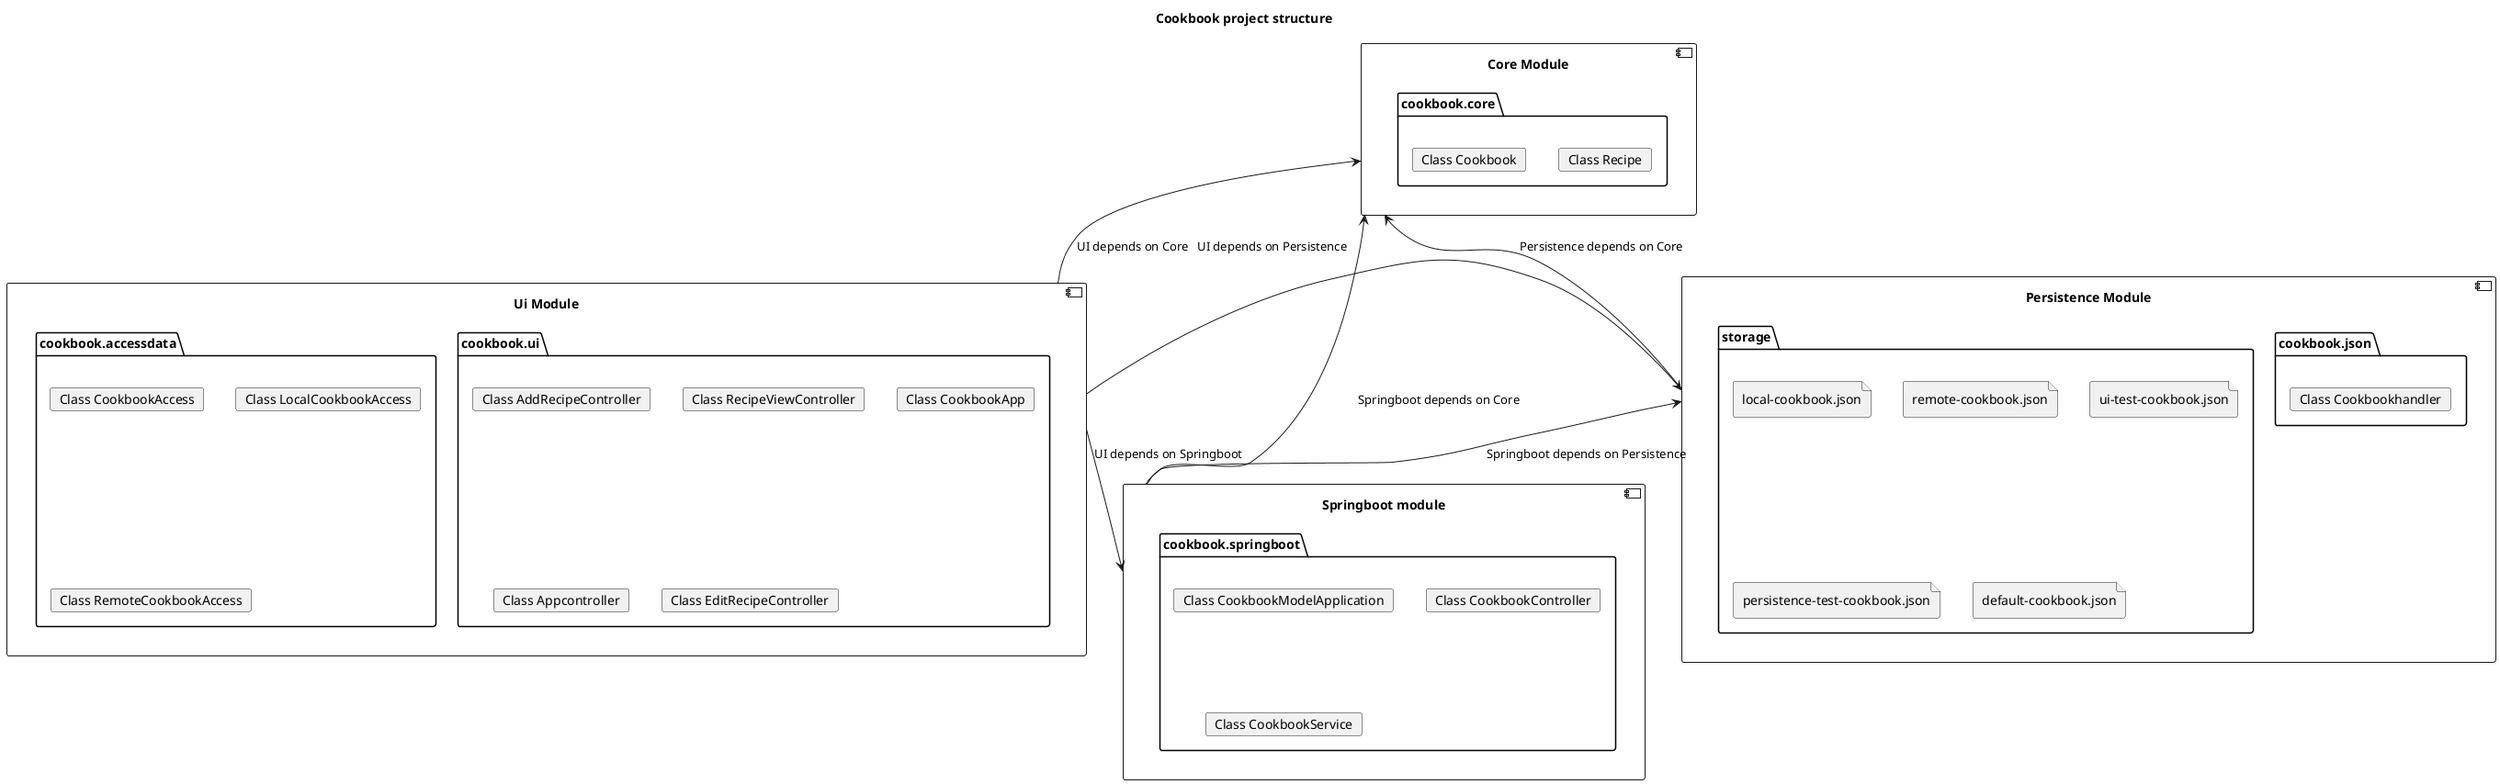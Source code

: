 @startuml cookbook
title "Cookbook project structure" 

component "Core Module" as core {
  package cookbook.core {
    card "Class Recipe"
    card "Class Cookbook"   
}
}

component "Persistence Module" as persistence {
  package cookbook.json {
      card "Class Cookbookhandler"
  }
  folder storage {
    file "local-cookbook.json"
    file "remote-cookbook.json"
    file "ui-test-cookbook.json"
    file "persistence-test-cookbook.json"
    file "default-cookbook.json"
  }
}

component "Ui Module" as ui {
  package cookbook.ui {
      card "Class AddRecipeController"
      card "Class RecipeViewController"
      card "Class CookbookApp"
      card "Class Appcontroller"
      card "Class EditRecipeController"
  }
  package cookbook.accessdata {
      card "Class CookbookAccess"
      card "Class LocalCookbookAccess"
      card "Class RemoteCookbookAccess"
  }
}

component "Springboot module" as springboot {
  package cookbook.springboot {
      card "Class CookbookModelApplication"
      card "Class CookbookController"
      card "Class CookbookService"
  }
}

ui -up-> core : UI depends on Core
persistence -up-> core : Persistence depends on Core
ui -right-> persistence : UI depends on Persistence
ui -down-> springboot : UI depends on Springboot
springboot -right-> core : Springboot depends on Core
springboot -up-> persistence : Springboot depends on Persistence


@enduml
